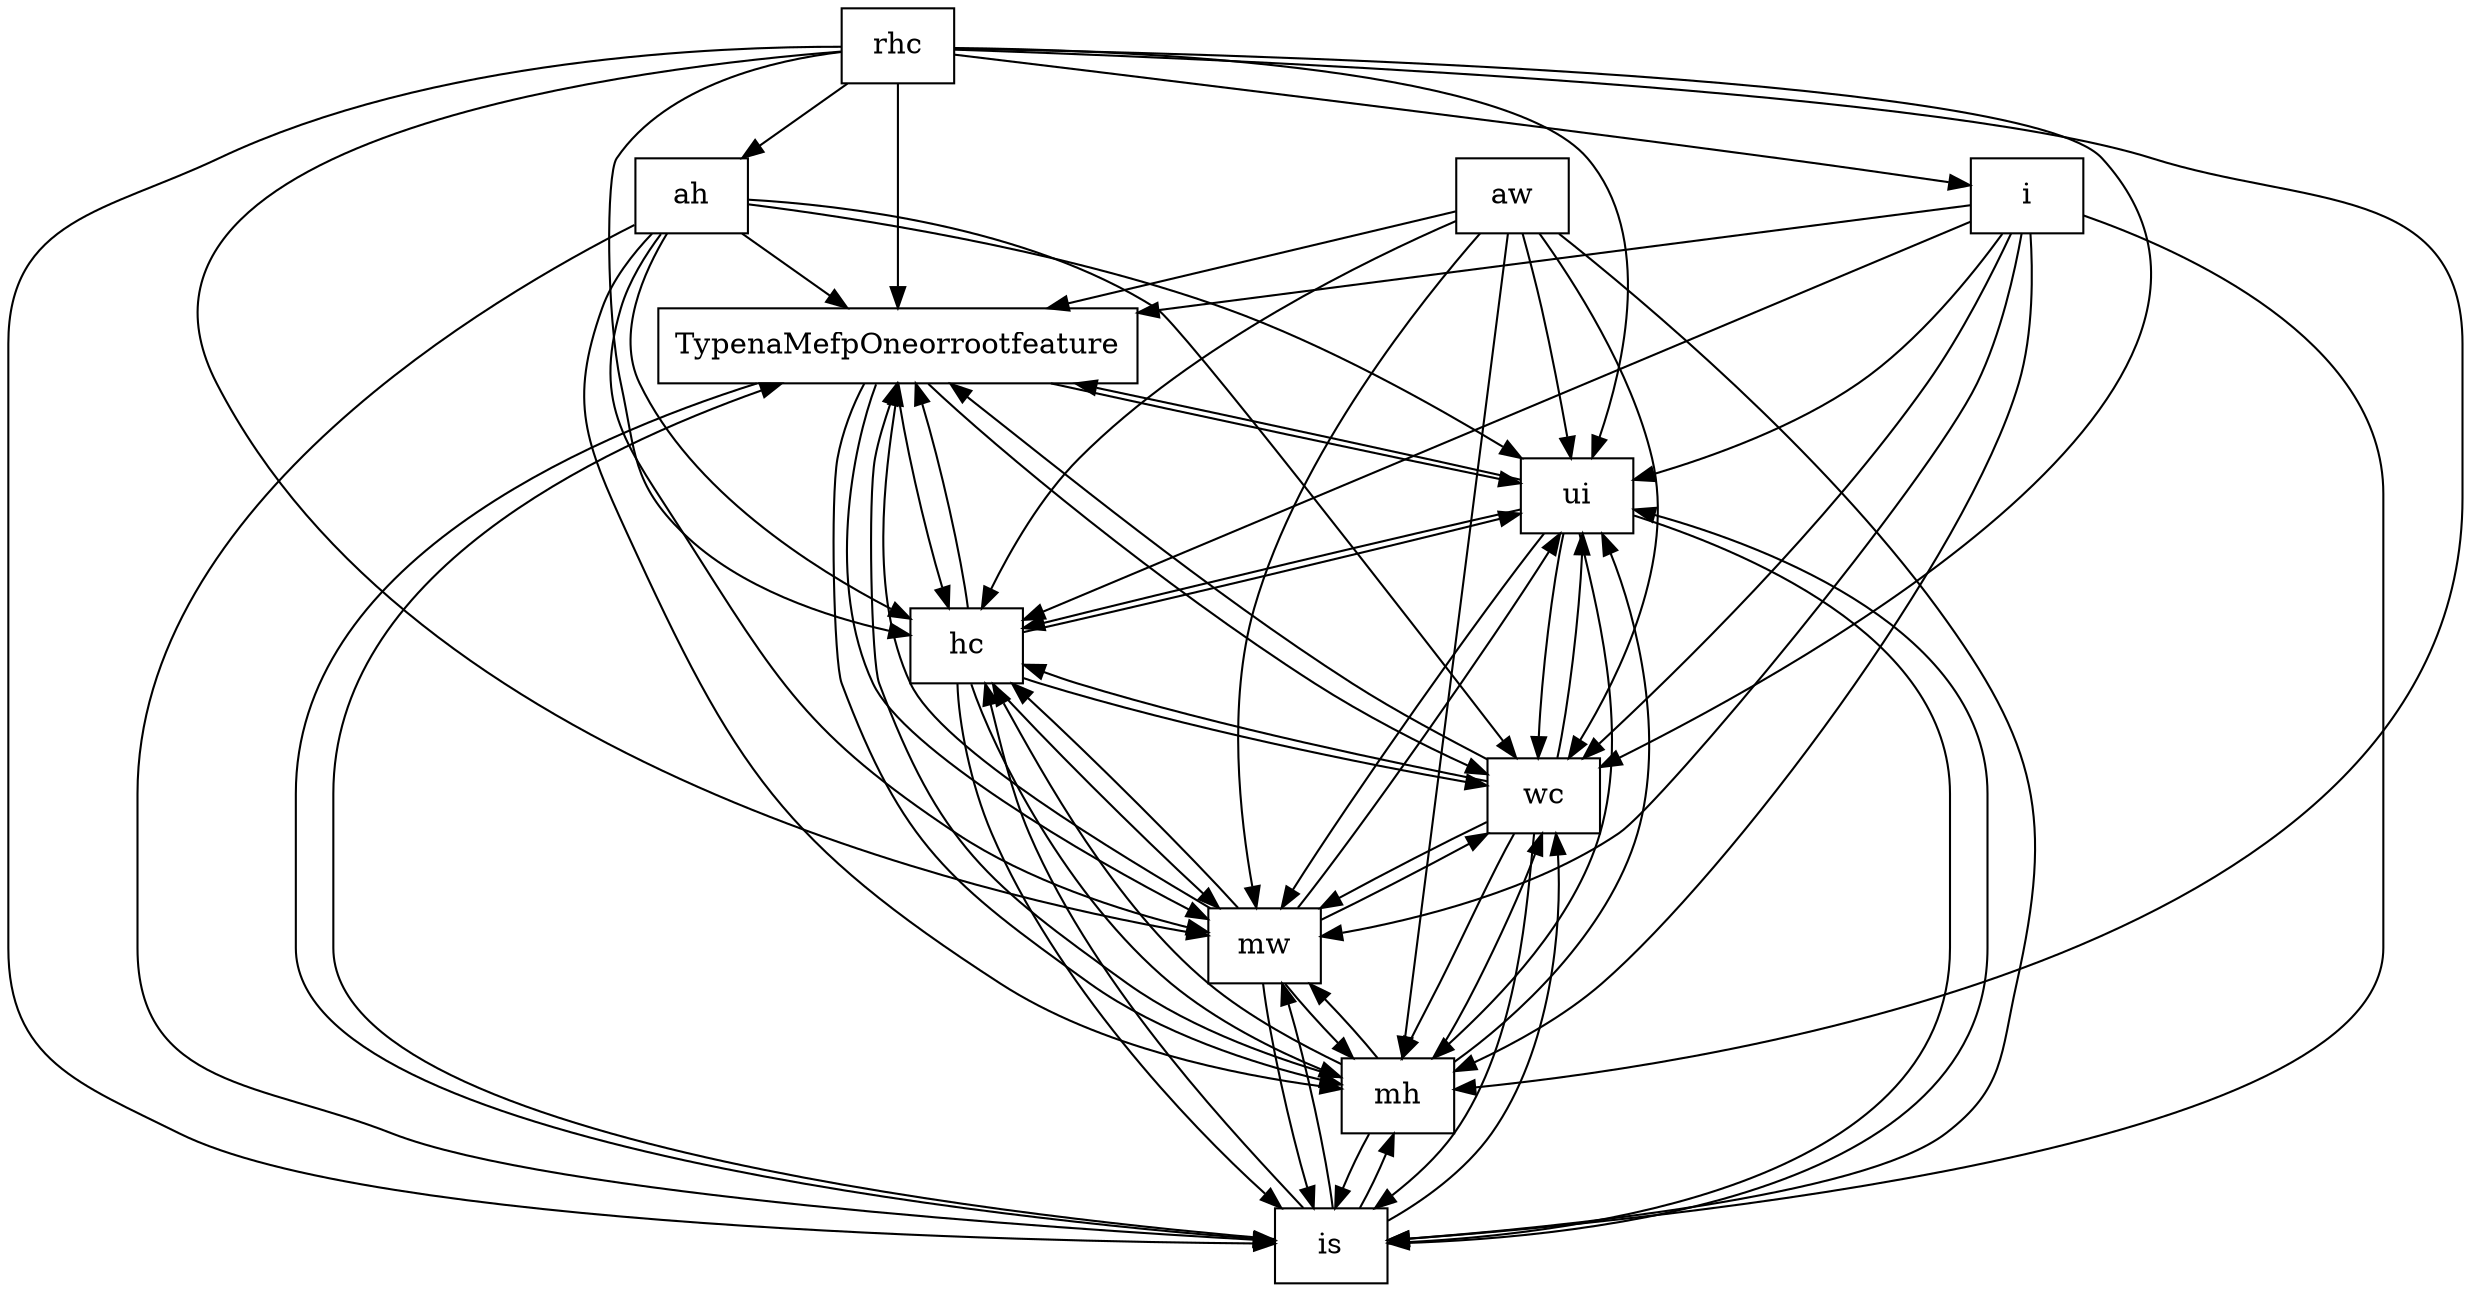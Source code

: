 digraph{
graph [rankdir=TB];
node [shape=box];
edge [arrowhead=normal];
0[label="TypenaMefpOneorrootfeature",]
1[label="ui",]
2[label="is",]
3[label="rhc",]
4[label="mh",]
5[label="mw",]
6[label="wc",]
7[label="aw",]
8[label="ah",]
9[label="hc",]
10[label="i",]
0->1[label="",]
0->2[label="",]
0->4[label="",]
0->5[label="",]
0->6[label="",]
0->9[label="",]
1->0[label="",]
1->2[label="",]
1->4[label="",]
1->5[label="",]
1->6[label="",]
1->9[label="",]
2->0[label="",]
2->1[label="",]
2->4[label="",]
2->5[label="",]
2->6[label="",]
2->9[label="",]
3->0[label="",]
3->1[label="",]
3->2[label="",]
3->4[label="",]
3->5[label="",]
3->6[label="",]
3->8[label="",]
3->9[label="",]
3->10[label="",]
4->0[label="",]
4->1[label="",]
4->2[label="",]
4->5[label="",]
4->6[label="",]
4->9[label="",]
5->0[label="",]
5->1[label="",]
5->2[label="",]
5->4[label="",]
5->6[label="",]
5->9[label="",]
6->0[label="",]
6->1[label="",]
6->2[label="",]
6->4[label="",]
6->5[label="",]
6->9[label="",]
7->0[label="",]
7->1[label="",]
7->2[label="",]
7->4[label="",]
7->5[label="",]
7->6[label="",]
7->9[label="",]
8->0[label="",]
8->1[label="",]
8->2[label="",]
8->4[label="",]
8->5[label="",]
8->6[label="",]
8->9[label="",]
9->0[label="",]
9->1[label="",]
9->2[label="",]
9->4[label="",]
9->5[label="",]
9->6[label="",]
10->0[label="",]
10->1[label="",]
10->2[label="",]
10->4[label="",]
10->5[label="",]
10->6[label="",]
10->9[label="",]
}
